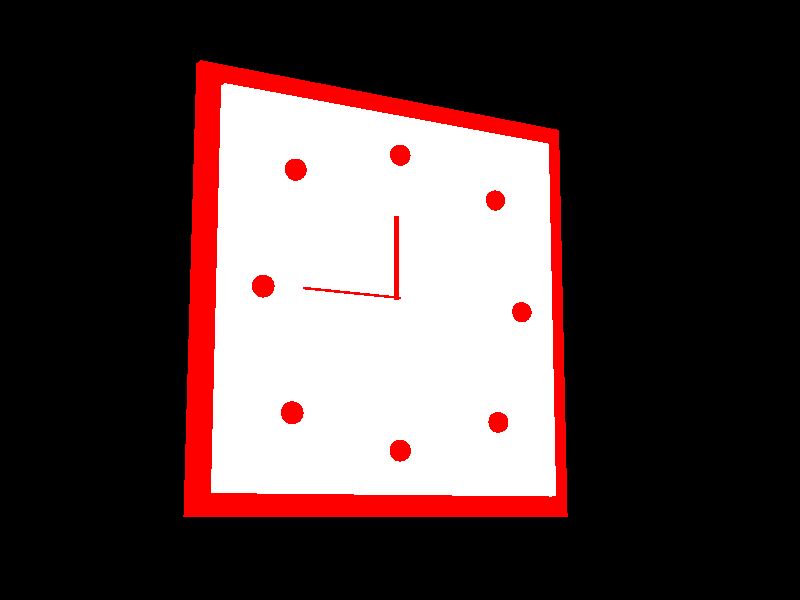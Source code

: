 #include "colors.inc"

camera {
  location <30, -10, 50>
  look_at <0, 0, 0>
  angle 35
}

light_source {
  <0,0,20>,
  color rgb <1, 1, 1>
}

box { <-10, -10, -1>, <10, 10, -0.5> pigment { color rgb <1, 0, 0> } }
box { <-9, -9, -0.8>, <9, 9, -0.1> pigment { color rgb <1, 1, 1> } }

sphere { <7, 0, 0>, 0.5 pigment { color rgb <1, 0, 0> } }
sphere { <5.5, 5.5, 0>, 0.5 pigment { color rgb <1, 0, 0> } }
sphere { <0, 7, 0>, 0.5 pigment { color rgb <1, 0, 0> } }
sphere { <-5.5, 5.5, 0>, 0.5 pigment { color rgb <1, 0, 0> } }
sphere { <-7, 0, 0>, 0.5 pigment { color rgb <1, 0, 0> } }
sphere { <-5.5, -5.5, 0>, 0.5 pigment { color rgb <1, 0, 0> } }
sphere { <0, -7, 0>, 0.5 pigment { color rgb <1, 0, 0> } }
sphere { <5.5, -5.5, 0>, 0.5 pigment { color rgb <1, 0, 0> } }
sphere { <7, 0, 0>, 0.5 pigment { color rgb <1, 0, 0> } }
sphere { <5.5, 5.5, 0>, 0.5 pigment { color rgb <1, 0, 0> } }
sphere { <0, 7, 0>, 0.5 pigment { color rgb <1, 0, 0> } }
sphere { <-5.5, 5.5, 0>, 0.5 pigment { color rgb <1, 0, 0> } }


box { <0.1, 0, -0.05>, <0.3, 4, 0.05> pigment { color rgb <1, 0, 0> } }

box { <0, 0.05, -0.05>, <5, 0.15, 0.05> pigment { color rgb <1, 0, 0> } }
